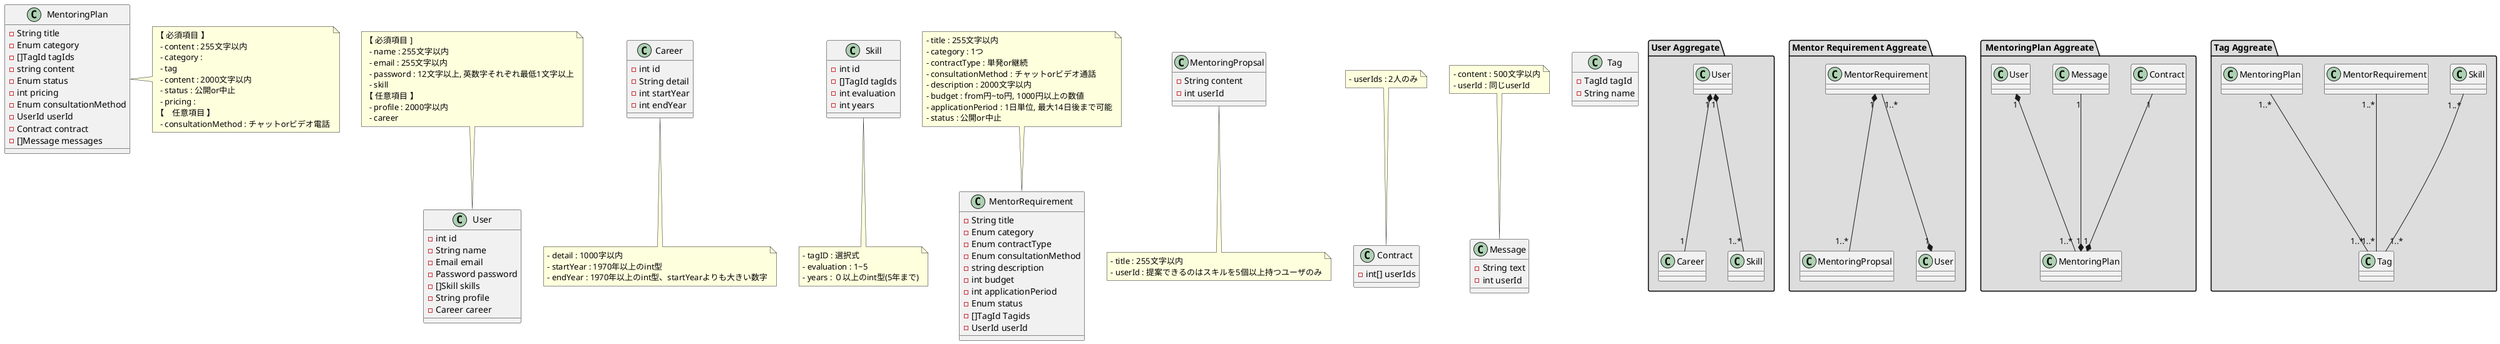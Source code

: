 @startuml

package "User Aggregate" #DDDDDD {
  User "1" *-- "1" Career
  User "1" *-- "1..*" Skill
}

class User {
 - int id
 - String name
 - Email email
 - Password password
 - []Skill skills
 - String profile
 - Career career
}

class Career {
 - int id
 - String detail
 - int startYear
 - int endYear
}

class Skill {
 - int id
 - []TagId tagIds
 - int evaluation
 - int years
}

note top of User
 【 必須項目 ]  
   - name : 255文字以内
   - email : 255文字以内
   - password : 12文字以上, 英数字それぞれ最低1文字以上
   - skill
 【 任意項目 】
   - profile : 2000字以内
   - career
end note

note bottom of Career
  - detail : 1000字以内
  - startYear : 1970年以上のint型
  - endYear : 1970年以上のint型、startYearよりも大きい数字
end note

note bottom of Skill
  - tagID : 選択式
  - evaluation : 1~5
  - years : ０以上のint型(5年まで)
end note

package "Mentor Requirement Aggreate" #DDDDDD {
  MentorRequirement "1" *-- "1..*"  MentoringPropsal
  MentorRequirement "1..*" --* "1" User
}

class MentorRequirement {
 - String title
 - Enum category
 - Enum contractType
 - Enum consultationMethod
 - string description
 - int budget
 - int applicationPeriod
 - Enum status
 - []TagId Tagids
 - UserId userId
}

class MentoringPropsal {
 - String content
 - int userId
}

note top of MentorRequirement
  - title : 255文字以内
  - category : 1つ
  - contractType : 単発or継続
  - consultationMethod : チャットorビデオ通話
  - description : 2000文字以内
  - budget : from円~to円, 1000円以上の数値
  - applicationPeriod : 1日単位, 最大14日後まで可能
  - status : 公開or中止
end note

note bottom of MentoringPropsal
  - title : 255文字以内
  - userId : 提案できるのはスキルを5個以上持つユーザのみ
end note

package " MentoringPlan Aggreate" #DDDDDD {
  Contract "1" --* "1" MentoringPlan
  Message "1" --* "1" MentoringPlan
  User "1" *-- "1..*" MentoringPlan
}

class MentoringPlan {
 - String title
 - Enum category
 - []TagId tagIds
 - string content
 - Enum status
 - int pricing
 - Enum consultationMethod
 - UserId userId
 - Contract contract
 - []Message messages
}

class Contract {
 - int[] userIds
}

class Message {
 - String text
 - int userId
}

note right of MentoringPlan
【 必須項目 】
  - content : 255文字以内
  - category : 
  - tag 
  - content : 2000文字以内
  - status : 公開or中止
  - pricing :
【　任意項目 】
  - consultationMethod : チャットorビデオ電話
end note

note top of Message
  - content : 500文字以内
  - userId : 同じuserId
end note

note top of Contract
  - userIds : 2人のみ
end note

package "Tag Aggreate" #DDDDDD {
  Skill "1..*" -- "1..*" Tag
  MentorRequirement "1..*" -- "1..*" Tag
  MentoringPlan "1..*" -- "1..*" Tag
}

class Tag {
 - TagId tagId
 - String name 
}

@enduml
